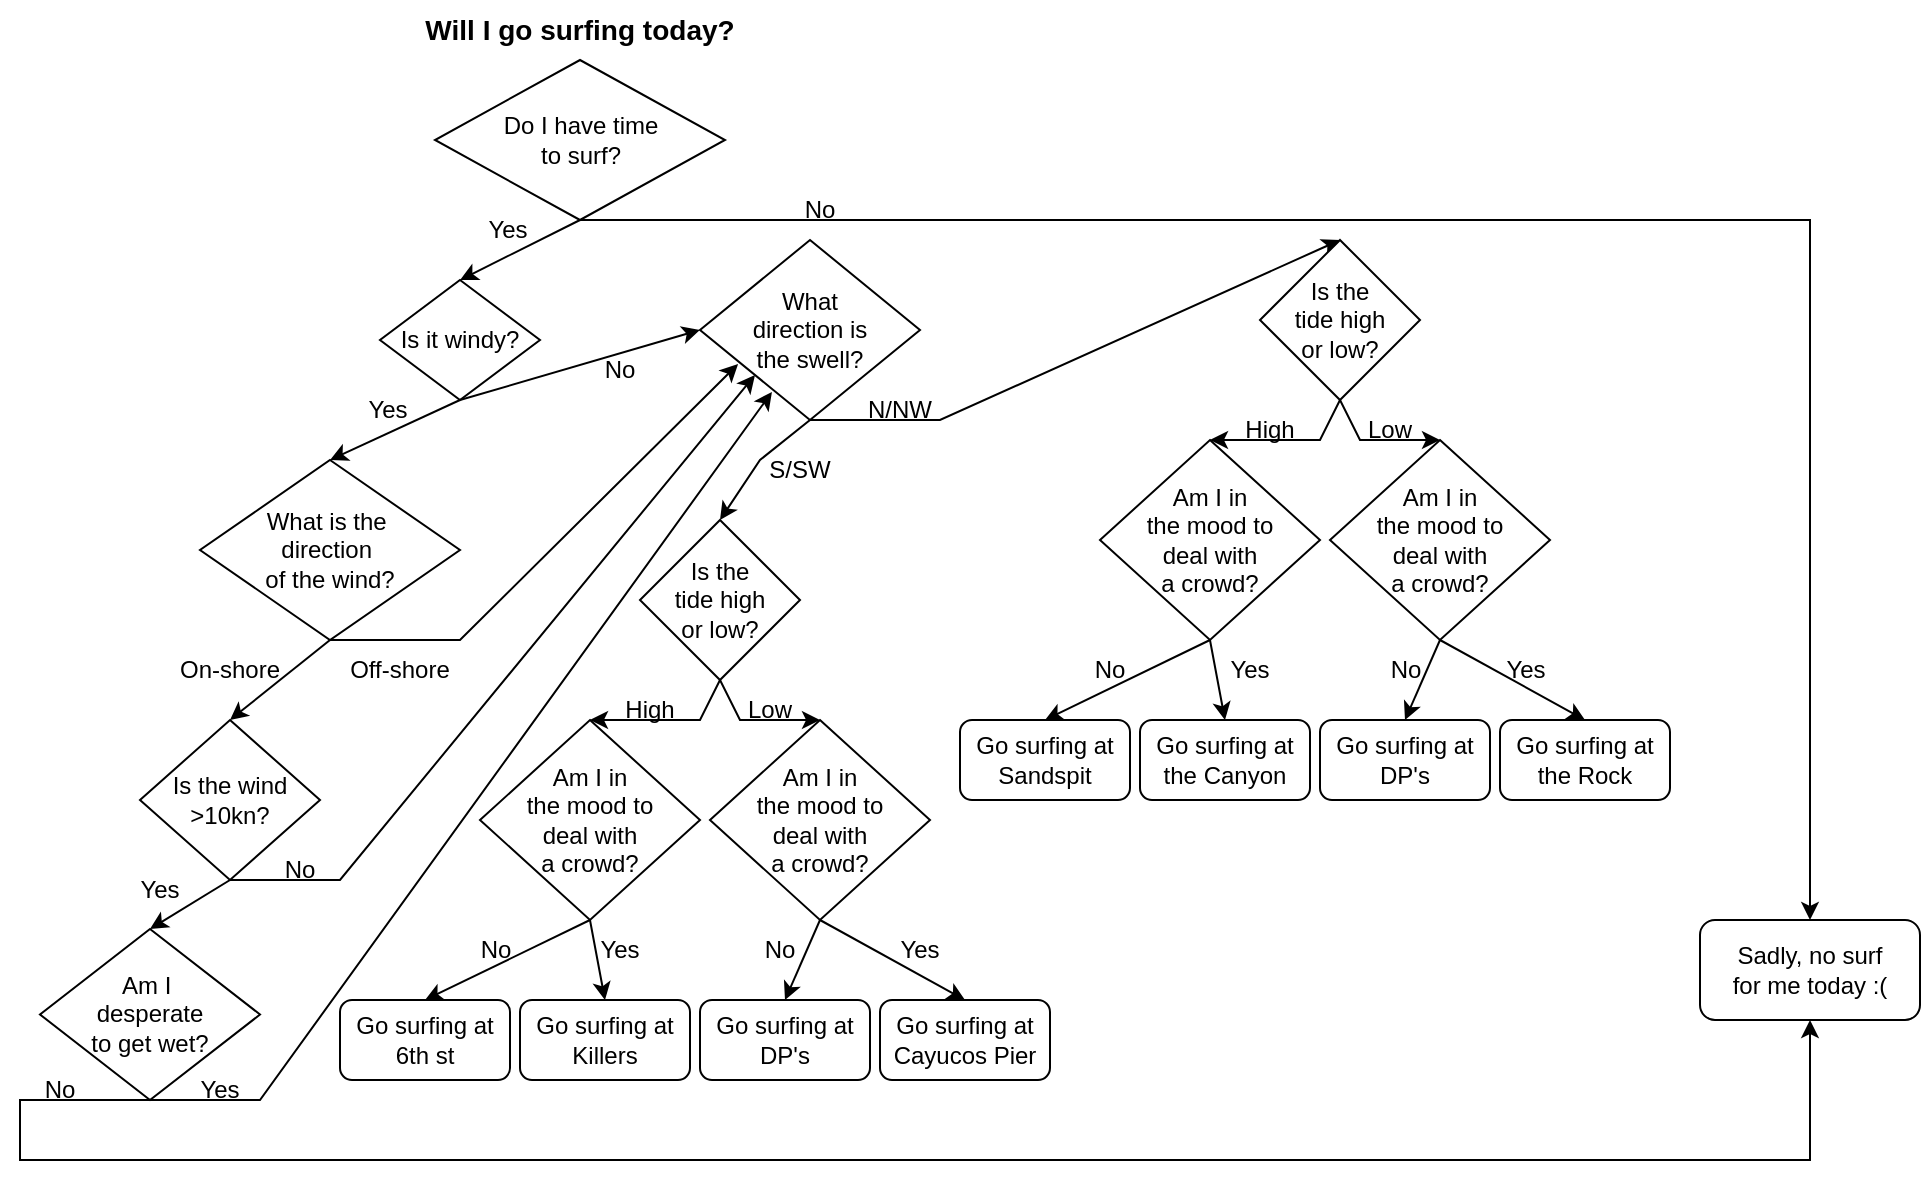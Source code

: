 <mxfile version="26.0.11">
  <diagram id="C5RBs43oDa-KdzZeNtuy" name="Page-1">
    <mxGraphModel dx="1122" dy="724" grid="1" gridSize="10" guides="1" tooltips="1" connect="1" arrows="1" fold="1" page="1" pageScale="1" pageWidth="827" pageHeight="1169" math="0" shadow="0">
      <root>
        <mxCell id="WIyWlLk6GJQsqaUBKTNV-0" />
        <mxCell id="WIyWlLk6GJQsqaUBKTNV-1" parent="WIyWlLk6GJQsqaUBKTNV-0" />
        <mxCell id="Hk6aXKgqM1rwUAdcVz1X-2" value="Do I have time&lt;div&gt;to surf?&lt;/div&gt;" style="rhombus;whiteSpace=wrap;html=1;" vertex="1" parent="WIyWlLk6GJQsqaUBKTNV-1">
          <mxGeometry x="347.5" y="150" width="145" height="80" as="geometry" />
        </mxCell>
        <mxCell id="Hk6aXKgqM1rwUAdcVz1X-6" value="" style="endArrow=classic;html=1;rounded=0;entryX=0.5;entryY=0;entryDx=0;entryDy=0;exitX=0.5;exitY=1;exitDx=0;exitDy=0;" edge="1" parent="WIyWlLk6GJQsqaUBKTNV-1" source="Hk6aXKgqM1rwUAdcVz1X-2" target="Hk6aXKgqM1rwUAdcVz1X-12">
          <mxGeometry width="50" height="50" relative="1" as="geometry">
            <mxPoint x="420" y="230" as="sourcePoint" />
            <mxPoint x="480" y="260" as="targetPoint" />
            <Array as="points">
              <mxPoint x="1035" y="230" />
            </Array>
          </mxGeometry>
        </mxCell>
        <mxCell id="Hk6aXKgqM1rwUAdcVz1X-7" value="" style="endArrow=classic;html=1;rounded=0;entryX=0.5;entryY=0;entryDx=0;entryDy=0;" edge="1" parent="WIyWlLk6GJQsqaUBKTNV-1" target="Hk6aXKgqM1rwUAdcVz1X-14">
          <mxGeometry width="50" height="50" relative="1" as="geometry">
            <mxPoint x="420" y="230" as="sourcePoint" />
            <mxPoint x="360" y="260" as="targetPoint" />
          </mxGeometry>
        </mxCell>
        <mxCell id="Hk6aXKgqM1rwUAdcVz1X-9" value="No" style="text;html=1;align=center;verticalAlign=middle;whiteSpace=wrap;rounded=0;" vertex="1" parent="WIyWlLk6GJQsqaUBKTNV-1">
          <mxGeometry x="510" y="210" width="60" height="30" as="geometry" />
        </mxCell>
        <mxCell id="Hk6aXKgqM1rwUAdcVz1X-10" value="Yes" style="text;html=1;align=center;verticalAlign=middle;whiteSpace=wrap;rounded=0;" vertex="1" parent="WIyWlLk6GJQsqaUBKTNV-1">
          <mxGeometry x="354" y="220" width="60" height="30" as="geometry" />
        </mxCell>
        <mxCell id="Hk6aXKgqM1rwUAdcVz1X-11" value="&lt;b&gt;&lt;font style=&quot;font-size: 14px;&quot;&gt;Will I go surfing today?&lt;/font&gt;&lt;/b&gt;" style="text;html=1;align=center;verticalAlign=middle;whiteSpace=wrap;rounded=0;" vertex="1" parent="WIyWlLk6GJQsqaUBKTNV-1">
          <mxGeometry x="340" y="120" width="160" height="30" as="geometry" />
        </mxCell>
        <mxCell id="Hk6aXKgqM1rwUAdcVz1X-12" value="Sadly, no surf&lt;div&gt;for me today :(&lt;/div&gt;" style="rounded=1;whiteSpace=wrap;html=1;" vertex="1" parent="WIyWlLk6GJQsqaUBKTNV-1">
          <mxGeometry x="980" y="580" width="110" height="50" as="geometry" />
        </mxCell>
        <mxCell id="Hk6aXKgqM1rwUAdcVz1X-14" value="Is it windy?" style="rhombus;whiteSpace=wrap;html=1;" vertex="1" parent="WIyWlLk6GJQsqaUBKTNV-1">
          <mxGeometry x="320" y="260" width="80" height="60" as="geometry" />
        </mxCell>
        <mxCell id="Hk6aXKgqM1rwUAdcVz1X-16" value="" style="endArrow=classic;html=1;rounded=0;entryX=0.5;entryY=0;entryDx=0;entryDy=0;" edge="1" parent="WIyWlLk6GJQsqaUBKTNV-1" target="Hk6aXKgqM1rwUAdcVz1X-20">
          <mxGeometry width="50" height="50" relative="1" as="geometry">
            <mxPoint x="360" y="320" as="sourcePoint" />
            <mxPoint x="330" y="350" as="targetPoint" />
          </mxGeometry>
        </mxCell>
        <mxCell id="Hk6aXKgqM1rwUAdcVz1X-17" value="Yes" style="text;html=1;align=center;verticalAlign=middle;whiteSpace=wrap;rounded=0;" vertex="1" parent="WIyWlLk6GJQsqaUBKTNV-1">
          <mxGeometry x="294" y="310" width="60" height="30" as="geometry" />
        </mxCell>
        <mxCell id="Hk6aXKgqM1rwUAdcVz1X-19" value="No" style="text;html=1;align=center;verticalAlign=middle;whiteSpace=wrap;rounded=0;" vertex="1" parent="WIyWlLk6GJQsqaUBKTNV-1">
          <mxGeometry x="410" y="290" width="60" height="30" as="geometry" />
        </mxCell>
        <mxCell id="Hk6aXKgqM1rwUAdcVz1X-20" value="What is the&amp;nbsp;&lt;div&gt;direction&amp;nbsp;&lt;div&gt;of the wind?&lt;/div&gt;&lt;/div&gt;" style="rhombus;whiteSpace=wrap;html=1;" vertex="1" parent="WIyWlLk6GJQsqaUBKTNV-1">
          <mxGeometry x="230" y="350" width="130" height="90" as="geometry" />
        </mxCell>
        <mxCell id="Hk6aXKgqM1rwUAdcVz1X-24" value="" style="endArrow=classic;html=1;rounded=0;exitX=0.5;exitY=1;exitDx=0;exitDy=0;entryX=0.5;entryY=0;entryDx=0;entryDy=0;" edge="1" parent="WIyWlLk6GJQsqaUBKTNV-1" source="Hk6aXKgqM1rwUAdcVz1X-20" target="Hk6aXKgqM1rwUAdcVz1X-29">
          <mxGeometry width="50" height="50" relative="1" as="geometry">
            <mxPoint x="260" y="450" as="sourcePoint" />
            <mxPoint x="250" y="480" as="targetPoint" />
          </mxGeometry>
        </mxCell>
        <mxCell id="Hk6aXKgqM1rwUAdcVz1X-25" value="" style="endArrow=classic;html=1;rounded=0;exitX=0.5;exitY=1;exitDx=0;exitDy=0;entryX=0.173;entryY=0.689;entryDx=0;entryDy=0;entryPerimeter=0;" edge="1" parent="WIyWlLk6GJQsqaUBKTNV-1" source="Hk6aXKgqM1rwUAdcVz1X-20" target="Hk6aXKgqM1rwUAdcVz1X-40">
          <mxGeometry width="50" height="50" relative="1" as="geometry">
            <mxPoint x="310" y="490" as="sourcePoint" />
            <mxPoint x="410" y="390" as="targetPoint" />
            <Array as="points">
              <mxPoint x="360" y="440" />
            </Array>
          </mxGeometry>
        </mxCell>
        <mxCell id="Hk6aXKgqM1rwUAdcVz1X-26" value="Off-shore" style="text;html=1;align=center;verticalAlign=middle;whiteSpace=wrap;rounded=0;" vertex="1" parent="WIyWlLk6GJQsqaUBKTNV-1">
          <mxGeometry x="300" y="440" width="60" height="30" as="geometry" />
        </mxCell>
        <mxCell id="Hk6aXKgqM1rwUAdcVz1X-28" value="On-shore" style="text;html=1;align=center;verticalAlign=middle;whiteSpace=wrap;rounded=0;" vertex="1" parent="WIyWlLk6GJQsqaUBKTNV-1">
          <mxGeometry x="215" y="440" width="60" height="30" as="geometry" />
        </mxCell>
        <mxCell id="Hk6aXKgqM1rwUAdcVz1X-29" value="Is the wind&lt;div&gt;&amp;gt;10kn?&lt;/div&gt;" style="rhombus;whiteSpace=wrap;html=1;" vertex="1" parent="WIyWlLk6GJQsqaUBKTNV-1">
          <mxGeometry x="200" y="480" width="90" height="80" as="geometry" />
        </mxCell>
        <mxCell id="Hk6aXKgqM1rwUAdcVz1X-31" value="" style="endArrow=classic;html=1;rounded=0;exitX=0.5;exitY=1;exitDx=0;exitDy=0;entryX=0.5;entryY=0;entryDx=0;entryDy=0;" edge="1" parent="WIyWlLk6GJQsqaUBKTNV-1" source="Hk6aXKgqM1rwUAdcVz1X-29" target="Hk6aXKgqM1rwUAdcVz1X-34">
          <mxGeometry width="50" height="50" relative="1" as="geometry">
            <mxPoint x="240" y="560" as="sourcePoint" />
            <mxPoint x="210" y="590" as="targetPoint" />
          </mxGeometry>
        </mxCell>
        <mxCell id="Hk6aXKgqM1rwUAdcVz1X-33" value="" style="endArrow=classic;html=1;rounded=0;exitX=0.5;exitY=1;exitDx=0;exitDy=0;entryX=0;entryY=1;entryDx=0;entryDy=0;" edge="1" parent="WIyWlLk6GJQsqaUBKTNV-1" source="Hk6aXKgqM1rwUAdcVz1X-29" target="Hk6aXKgqM1rwUAdcVz1X-40">
          <mxGeometry width="50" height="50" relative="1" as="geometry">
            <mxPoint x="382.98" y="547.99" as="sourcePoint" />
            <mxPoint x="440" y="430" as="targetPoint" />
            <Array as="points">
              <mxPoint x="300" y="560" />
            </Array>
          </mxGeometry>
        </mxCell>
        <mxCell id="Hk6aXKgqM1rwUAdcVz1X-34" value="Am I&amp;nbsp;&lt;div&gt;desperate&lt;div&gt;to get wet?&lt;/div&gt;&lt;/div&gt;" style="rhombus;whiteSpace=wrap;html=1;" vertex="1" parent="WIyWlLk6GJQsqaUBKTNV-1">
          <mxGeometry x="150" y="584.5" width="110" height="85.5" as="geometry" />
        </mxCell>
        <mxCell id="Hk6aXKgqM1rwUAdcVz1X-35" value="" style="endArrow=classic;html=1;rounded=0;exitX=0.5;exitY=1;exitDx=0;exitDy=0;entryX=0.5;entryY=1;entryDx=0;entryDy=0;" edge="1" parent="WIyWlLk6GJQsqaUBKTNV-1" source="Hk6aXKgqM1rwUAdcVz1X-34" target="Hk6aXKgqM1rwUAdcVz1X-12">
          <mxGeometry width="50" height="50" relative="1" as="geometry">
            <mxPoint x="210" y="670" as="sourcePoint" />
            <mxPoint x="750" y="740" as="targetPoint" />
            <Array as="points">
              <mxPoint x="140" y="670" />
              <mxPoint x="140" y="700" />
              <mxPoint x="550" y="700" />
              <mxPoint x="1035" y="700" />
            </Array>
          </mxGeometry>
        </mxCell>
        <mxCell id="Hk6aXKgqM1rwUAdcVz1X-36" value="" style="endArrow=classic;html=1;rounded=0;exitX=0.5;exitY=1;exitDx=0;exitDy=0;entryX=0.327;entryY=0.844;entryDx=0;entryDy=0;entryPerimeter=0;" edge="1" parent="WIyWlLk6GJQsqaUBKTNV-1" source="Hk6aXKgqM1rwUAdcVz1X-34" target="Hk6aXKgqM1rwUAdcVz1X-40">
          <mxGeometry width="50" height="50" relative="1" as="geometry">
            <mxPoint x="235" y="690" as="sourcePoint" />
            <mxPoint x="360" y="660" as="targetPoint" />
            <Array as="points">
              <mxPoint x="260" y="670" />
            </Array>
          </mxGeometry>
        </mxCell>
        <mxCell id="Hk6aXKgqM1rwUAdcVz1X-37" value="No" style="text;html=1;align=center;verticalAlign=middle;whiteSpace=wrap;rounded=0;" vertex="1" parent="WIyWlLk6GJQsqaUBKTNV-1">
          <mxGeometry x="130" y="650" width="60" height="30" as="geometry" />
        </mxCell>
        <mxCell id="Hk6aXKgqM1rwUAdcVz1X-40" value="What&lt;div&gt;direction is&lt;/div&gt;&lt;div&gt;the swell?&lt;/div&gt;" style="rhombus;whiteSpace=wrap;html=1;" vertex="1" parent="WIyWlLk6GJQsqaUBKTNV-1">
          <mxGeometry x="480" y="240" width="110" height="90" as="geometry" />
        </mxCell>
        <mxCell id="Hk6aXKgqM1rwUAdcVz1X-41" value="" style="endArrow=classic;html=1;rounded=0;exitX=0.5;exitY=1;exitDx=0;exitDy=0;entryX=0;entryY=0.5;entryDx=0;entryDy=0;" edge="1" parent="WIyWlLk6GJQsqaUBKTNV-1" source="Hk6aXKgqM1rwUAdcVz1X-14" target="Hk6aXKgqM1rwUAdcVz1X-40">
          <mxGeometry width="50" height="50" relative="1" as="geometry">
            <mxPoint x="370" y="370" as="sourcePoint" />
            <mxPoint x="420" y="320" as="targetPoint" />
          </mxGeometry>
        </mxCell>
        <mxCell id="Hk6aXKgqM1rwUAdcVz1X-42" value="Yes" style="text;html=1;align=center;verticalAlign=middle;whiteSpace=wrap;rounded=0;" vertex="1" parent="WIyWlLk6GJQsqaUBKTNV-1">
          <mxGeometry x="180" y="550" width="60" height="30" as="geometry" />
        </mxCell>
        <mxCell id="Hk6aXKgqM1rwUAdcVz1X-43" value="No" style="text;html=1;align=center;verticalAlign=middle;whiteSpace=wrap;rounded=0;" vertex="1" parent="WIyWlLk6GJQsqaUBKTNV-1">
          <mxGeometry x="250" y="540" width="60" height="30" as="geometry" />
        </mxCell>
        <mxCell id="Hk6aXKgqM1rwUAdcVz1X-44" value="Yes" style="text;html=1;align=center;verticalAlign=middle;whiteSpace=wrap;rounded=0;" vertex="1" parent="WIyWlLk6GJQsqaUBKTNV-1">
          <mxGeometry x="210" y="650" width="60" height="30" as="geometry" />
        </mxCell>
        <mxCell id="Hk6aXKgqM1rwUAdcVz1X-47" value="" style="endArrow=classic;html=1;rounded=0;exitX=0.5;exitY=1;exitDx=0;exitDy=0;entryX=0.5;entryY=0;entryDx=0;entryDy=0;" edge="1" parent="WIyWlLk6GJQsqaUBKTNV-1" source="Hk6aXKgqM1rwUAdcVz1X-40" target="Hk6aXKgqM1rwUAdcVz1X-52">
          <mxGeometry width="50" height="50" relative="1" as="geometry">
            <mxPoint x="510" y="350" as="sourcePoint" />
            <mxPoint x="620" y="370" as="targetPoint" />
            <Array as="points">
              <mxPoint x="600" y="330" />
            </Array>
          </mxGeometry>
        </mxCell>
        <mxCell id="Hk6aXKgqM1rwUAdcVz1X-48" value="" style="endArrow=classic;html=1;rounded=0;exitX=0.5;exitY=1;exitDx=0;exitDy=0;entryX=0.5;entryY=0;entryDx=0;entryDy=0;" edge="1" parent="WIyWlLk6GJQsqaUBKTNV-1" source="Hk6aXKgqM1rwUAdcVz1X-40" target="Hk6aXKgqM1rwUAdcVz1X-51">
          <mxGeometry width="50" height="50" relative="1" as="geometry">
            <mxPoint x="440" y="480" as="sourcePoint" />
            <mxPoint x="500" y="400" as="targetPoint" />
            <Array as="points">
              <mxPoint x="510" y="350" />
            </Array>
          </mxGeometry>
        </mxCell>
        <mxCell id="Hk6aXKgqM1rwUAdcVz1X-49" value="S/SW" style="text;html=1;align=center;verticalAlign=middle;whiteSpace=wrap;rounded=0;" vertex="1" parent="WIyWlLk6GJQsqaUBKTNV-1">
          <mxGeometry x="500" y="340" width="60" height="30" as="geometry" />
        </mxCell>
        <mxCell id="Hk6aXKgqM1rwUAdcVz1X-50" value="N/NW" style="text;html=1;align=center;verticalAlign=middle;whiteSpace=wrap;rounded=0;" vertex="1" parent="WIyWlLk6GJQsqaUBKTNV-1">
          <mxGeometry x="550" y="310" width="60" height="30" as="geometry" />
        </mxCell>
        <mxCell id="Hk6aXKgqM1rwUAdcVz1X-51" value="Is the&lt;div&gt;tide high&lt;/div&gt;&lt;div&gt;or low?&lt;/div&gt;" style="rhombus;whiteSpace=wrap;html=1;" vertex="1" parent="WIyWlLk6GJQsqaUBKTNV-1">
          <mxGeometry x="450" y="380" width="80" height="80" as="geometry" />
        </mxCell>
        <mxCell id="Hk6aXKgqM1rwUAdcVz1X-52" value="Is the&lt;div&gt;tide high&lt;/div&gt;&lt;div&gt;or low?&lt;/div&gt;" style="rhombus;whiteSpace=wrap;html=1;" vertex="1" parent="WIyWlLk6GJQsqaUBKTNV-1">
          <mxGeometry x="760" y="240" width="80" height="80" as="geometry" />
        </mxCell>
        <mxCell id="Hk6aXKgqM1rwUAdcVz1X-53" value="" style="endArrow=classic;html=1;rounded=0;exitX=0.5;exitY=1;exitDx=0;exitDy=0;entryX=0.5;entryY=0;entryDx=0;entryDy=0;" edge="1" parent="WIyWlLk6GJQsqaUBKTNV-1" source="Hk6aXKgqM1rwUAdcVz1X-51" target="Hk6aXKgqM1rwUAdcVz1X-55">
          <mxGeometry width="50" height="50" relative="1" as="geometry">
            <mxPoint x="490" y="460" as="sourcePoint" />
            <mxPoint x="440" y="500" as="targetPoint" />
            <Array as="points">
              <mxPoint x="480" y="480" />
            </Array>
          </mxGeometry>
        </mxCell>
        <mxCell id="Hk6aXKgqM1rwUAdcVz1X-54" value="" style="endArrow=classic;html=1;rounded=0;exitX=0.5;exitY=1;exitDx=0;exitDy=0;entryX=0.5;entryY=0;entryDx=0;entryDy=0;" edge="1" parent="WIyWlLk6GJQsqaUBKTNV-1" source="Hk6aXKgqM1rwUAdcVz1X-51" target="Hk6aXKgqM1rwUAdcVz1X-57">
          <mxGeometry width="50" height="50" relative="1" as="geometry">
            <mxPoint x="540" y="480" as="sourcePoint" />
            <mxPoint x="540" y="480" as="targetPoint" />
            <Array as="points">
              <mxPoint x="500" y="480" />
            </Array>
          </mxGeometry>
        </mxCell>
        <mxCell id="Hk6aXKgqM1rwUAdcVz1X-55" value="Am I in&lt;div&gt;the mood to&lt;/div&gt;&lt;div&gt;deal with&lt;/div&gt;&lt;div&gt;a crowd?&lt;/div&gt;" style="rhombus;whiteSpace=wrap;html=1;" vertex="1" parent="WIyWlLk6GJQsqaUBKTNV-1">
          <mxGeometry x="370" y="480" width="110" height="100" as="geometry" />
        </mxCell>
        <mxCell id="Hk6aXKgqM1rwUAdcVz1X-57" value="Am I in&lt;div&gt;the mood to&lt;/div&gt;&lt;div&gt;deal with&lt;/div&gt;&lt;div&gt;a crowd?&lt;/div&gt;" style="rhombus;whiteSpace=wrap;html=1;" vertex="1" parent="WIyWlLk6GJQsqaUBKTNV-1">
          <mxGeometry x="485" y="480" width="110" height="100" as="geometry" />
        </mxCell>
        <mxCell id="Hk6aXKgqM1rwUAdcVz1X-58" value="High" style="text;html=1;align=center;verticalAlign=middle;whiteSpace=wrap;rounded=0;" vertex="1" parent="WIyWlLk6GJQsqaUBKTNV-1">
          <mxGeometry x="425" y="460" width="60" height="30" as="geometry" />
        </mxCell>
        <mxCell id="Hk6aXKgqM1rwUAdcVz1X-59" value="Low" style="text;html=1;align=center;verticalAlign=middle;whiteSpace=wrap;rounded=0;" vertex="1" parent="WIyWlLk6GJQsqaUBKTNV-1">
          <mxGeometry x="485" y="460" width="60" height="30" as="geometry" />
        </mxCell>
        <mxCell id="Hk6aXKgqM1rwUAdcVz1X-60" value="" style="endArrow=classic;html=1;rounded=0;exitX=0.5;exitY=1;exitDx=0;exitDy=0;entryX=0.5;entryY=0;entryDx=0;entryDy=0;" edge="1" parent="WIyWlLk6GJQsqaUBKTNV-1" source="Hk6aXKgqM1rwUAdcVz1X-55" target="Hk6aXKgqM1rwUAdcVz1X-62">
          <mxGeometry width="50" height="50" relative="1" as="geometry">
            <mxPoint x="425" y="580" as="sourcePoint" />
            <mxPoint x="375" y="610" as="targetPoint" />
          </mxGeometry>
        </mxCell>
        <mxCell id="Hk6aXKgqM1rwUAdcVz1X-61" value="" style="endArrow=classic;html=1;rounded=0;exitX=0.5;exitY=1;exitDx=0;exitDy=0;entryX=0.5;entryY=0;entryDx=0;entryDy=0;" edge="1" parent="WIyWlLk6GJQsqaUBKTNV-1" source="Hk6aXKgqM1rwUAdcVz1X-55" target="Hk6aXKgqM1rwUAdcVz1X-63">
          <mxGeometry width="50" height="50" relative="1" as="geometry">
            <mxPoint x="492.5" y="590" as="sourcePoint" />
            <mxPoint x="470" y="610" as="targetPoint" />
          </mxGeometry>
        </mxCell>
        <mxCell id="Hk6aXKgqM1rwUAdcVz1X-62" value="Go surfing at&lt;div&gt;6th&amp;nbsp;&lt;span style=&quot;background-color: transparent; color: light-dark(rgb(0, 0, 0), rgb(255, 255, 255));&quot;&gt;st&lt;/span&gt;&lt;/div&gt;" style="rounded=1;whiteSpace=wrap;html=1;" vertex="1" parent="WIyWlLk6GJQsqaUBKTNV-1">
          <mxGeometry x="300" y="620" width="85" height="40" as="geometry" />
        </mxCell>
        <mxCell id="Hk6aXKgqM1rwUAdcVz1X-63" value="Go surfing at&lt;div&gt;Killers&lt;/div&gt;" style="rounded=1;whiteSpace=wrap;html=1;" vertex="1" parent="WIyWlLk6GJQsqaUBKTNV-1">
          <mxGeometry x="390" y="620" width="85" height="40" as="geometry" />
        </mxCell>
        <mxCell id="Hk6aXKgqM1rwUAdcVz1X-65" value="Go surfing at&lt;div&gt;DP&#39;s&lt;/div&gt;" style="rounded=1;whiteSpace=wrap;html=1;" vertex="1" parent="WIyWlLk6GJQsqaUBKTNV-1">
          <mxGeometry x="480" y="620" width="85" height="40" as="geometry" />
        </mxCell>
        <mxCell id="Hk6aXKgqM1rwUAdcVz1X-66" value="Go surfing at&lt;div&gt;Cayucos Pier&lt;/div&gt;" style="rounded=1;whiteSpace=wrap;html=1;" vertex="1" parent="WIyWlLk6GJQsqaUBKTNV-1">
          <mxGeometry x="570" y="620" width="85" height="40" as="geometry" />
        </mxCell>
        <mxCell id="Hk6aXKgqM1rwUAdcVz1X-67" value="" style="endArrow=classic;html=1;rounded=0;exitX=0.5;exitY=1;exitDx=0;exitDy=0;entryX=0.5;entryY=0;entryDx=0;entryDy=0;" edge="1" parent="WIyWlLk6GJQsqaUBKTNV-1" source="Hk6aXKgqM1rwUAdcVz1X-57" target="Hk6aXKgqM1rwUAdcVz1X-65">
          <mxGeometry width="50" height="50" relative="1" as="geometry">
            <mxPoint x="540" y="610" as="sourcePoint" />
            <mxPoint x="590" y="560" as="targetPoint" />
          </mxGeometry>
        </mxCell>
        <mxCell id="Hk6aXKgqM1rwUAdcVz1X-68" value="" style="endArrow=classic;html=1;rounded=0;exitX=0.5;exitY=1;exitDx=0;exitDy=0;entryX=0.5;entryY=0;entryDx=0;entryDy=0;" edge="1" parent="WIyWlLk6GJQsqaUBKTNV-1" source="Hk6aXKgqM1rwUAdcVz1X-57" target="Hk6aXKgqM1rwUAdcVz1X-66">
          <mxGeometry width="50" height="50" relative="1" as="geometry">
            <mxPoint x="642" y="565" as="sourcePoint" />
            <mxPoint x="560" y="605" as="targetPoint" />
          </mxGeometry>
        </mxCell>
        <mxCell id="Hk6aXKgqM1rwUAdcVz1X-94" value="Am I in&lt;div&gt;the mood to&lt;/div&gt;&lt;div&gt;deal with&lt;/div&gt;&lt;div&gt;a crowd?&lt;/div&gt;" style="rhombus;whiteSpace=wrap;html=1;" vertex="1" parent="WIyWlLk6GJQsqaUBKTNV-1">
          <mxGeometry x="680" y="340" width="110" height="100" as="geometry" />
        </mxCell>
        <mxCell id="Hk6aXKgqM1rwUAdcVz1X-95" value="Am I in&lt;div&gt;the mood to&lt;/div&gt;&lt;div&gt;deal with&lt;/div&gt;&lt;div&gt;a crowd?&lt;/div&gt;" style="rhombus;whiteSpace=wrap;html=1;" vertex="1" parent="WIyWlLk6GJQsqaUBKTNV-1">
          <mxGeometry x="795" y="340" width="110" height="100" as="geometry" />
        </mxCell>
        <mxCell id="Hk6aXKgqM1rwUAdcVz1X-96" value="High" style="text;html=1;align=center;verticalAlign=middle;whiteSpace=wrap;rounded=0;" vertex="1" parent="WIyWlLk6GJQsqaUBKTNV-1">
          <mxGeometry x="735" y="320" width="60" height="30" as="geometry" />
        </mxCell>
        <mxCell id="Hk6aXKgqM1rwUAdcVz1X-97" value="Low" style="text;html=1;align=center;verticalAlign=middle;whiteSpace=wrap;rounded=0;" vertex="1" parent="WIyWlLk6GJQsqaUBKTNV-1">
          <mxGeometry x="795" y="320" width="60" height="30" as="geometry" />
        </mxCell>
        <mxCell id="Hk6aXKgqM1rwUAdcVz1X-98" value="" style="endArrow=classic;html=1;rounded=0;exitX=0.5;exitY=1;exitDx=0;exitDy=0;entryX=0.5;entryY=0;entryDx=0;entryDy=0;" edge="1" parent="WIyWlLk6GJQsqaUBKTNV-1" source="Hk6aXKgqM1rwUAdcVz1X-94" target="Hk6aXKgqM1rwUAdcVz1X-100">
          <mxGeometry width="50" height="50" relative="1" as="geometry">
            <mxPoint x="735" y="440" as="sourcePoint" />
            <mxPoint x="685" y="470" as="targetPoint" />
          </mxGeometry>
        </mxCell>
        <mxCell id="Hk6aXKgqM1rwUAdcVz1X-99" value="" style="endArrow=classic;html=1;rounded=0;exitX=0.5;exitY=1;exitDx=0;exitDy=0;entryX=0.5;entryY=0;entryDx=0;entryDy=0;" edge="1" parent="WIyWlLk6GJQsqaUBKTNV-1" source="Hk6aXKgqM1rwUAdcVz1X-94" target="Hk6aXKgqM1rwUAdcVz1X-101">
          <mxGeometry width="50" height="50" relative="1" as="geometry">
            <mxPoint x="802.5" y="450" as="sourcePoint" />
            <mxPoint x="780" y="470" as="targetPoint" />
          </mxGeometry>
        </mxCell>
        <mxCell id="Hk6aXKgqM1rwUAdcVz1X-100" value="Go surfing at&lt;div&gt;Sandspit&lt;/div&gt;" style="rounded=1;whiteSpace=wrap;html=1;" vertex="1" parent="WIyWlLk6GJQsqaUBKTNV-1">
          <mxGeometry x="610" y="480" width="85" height="40" as="geometry" />
        </mxCell>
        <mxCell id="Hk6aXKgqM1rwUAdcVz1X-101" value="Go surfing at&lt;div&gt;the Canyon&lt;/div&gt;" style="rounded=1;whiteSpace=wrap;html=1;" vertex="1" parent="WIyWlLk6GJQsqaUBKTNV-1">
          <mxGeometry x="700" y="480" width="85" height="40" as="geometry" />
        </mxCell>
        <mxCell id="Hk6aXKgqM1rwUAdcVz1X-102" value="Go surfing at&lt;div&gt;DP&#39;s&lt;/div&gt;" style="rounded=1;whiteSpace=wrap;html=1;" vertex="1" parent="WIyWlLk6GJQsqaUBKTNV-1">
          <mxGeometry x="790" y="480" width="85" height="40" as="geometry" />
        </mxCell>
        <mxCell id="Hk6aXKgqM1rwUAdcVz1X-103" value="Go surfing at&lt;div&gt;the Rock&lt;/div&gt;" style="rounded=1;whiteSpace=wrap;html=1;" vertex="1" parent="WIyWlLk6GJQsqaUBKTNV-1">
          <mxGeometry x="880" y="480" width="85" height="40" as="geometry" />
        </mxCell>
        <mxCell id="Hk6aXKgqM1rwUAdcVz1X-104" value="" style="endArrow=classic;html=1;rounded=0;exitX=0.5;exitY=1;exitDx=0;exitDy=0;entryX=0.5;entryY=0;entryDx=0;entryDy=0;" edge="1" parent="WIyWlLk6GJQsqaUBKTNV-1" source="Hk6aXKgqM1rwUAdcVz1X-95" target="Hk6aXKgqM1rwUAdcVz1X-102">
          <mxGeometry width="50" height="50" relative="1" as="geometry">
            <mxPoint x="850" y="470" as="sourcePoint" />
            <mxPoint x="900" y="420" as="targetPoint" />
          </mxGeometry>
        </mxCell>
        <mxCell id="Hk6aXKgqM1rwUAdcVz1X-105" value="" style="endArrow=classic;html=1;rounded=0;exitX=0.5;exitY=1;exitDx=0;exitDy=0;entryX=0.5;entryY=0;entryDx=0;entryDy=0;" edge="1" parent="WIyWlLk6GJQsqaUBKTNV-1" source="Hk6aXKgqM1rwUAdcVz1X-95" target="Hk6aXKgqM1rwUAdcVz1X-103">
          <mxGeometry width="50" height="50" relative="1" as="geometry">
            <mxPoint x="952" y="425" as="sourcePoint" />
            <mxPoint x="870" y="465" as="targetPoint" />
          </mxGeometry>
        </mxCell>
        <mxCell id="Hk6aXKgqM1rwUAdcVz1X-106" value="" style="endArrow=classic;html=1;rounded=0;entryX=0.5;entryY=0;entryDx=0;entryDy=0;exitX=0.5;exitY=1;exitDx=0;exitDy=0;" edge="1" parent="WIyWlLk6GJQsqaUBKTNV-1" source="Hk6aXKgqM1rwUAdcVz1X-52" target="Hk6aXKgqM1rwUAdcVz1X-94">
          <mxGeometry width="50" height="50" relative="1" as="geometry">
            <mxPoint x="805" y="320" as="sourcePoint" />
            <mxPoint x="790" y="340" as="targetPoint" />
            <Array as="points">
              <mxPoint x="790" y="340" />
            </Array>
          </mxGeometry>
        </mxCell>
        <mxCell id="Hk6aXKgqM1rwUAdcVz1X-107" value="" style="endArrow=classic;html=1;rounded=0;exitX=0.5;exitY=1;exitDx=0;exitDy=0;" edge="1" parent="WIyWlLk6GJQsqaUBKTNV-1" source="Hk6aXKgqM1rwUAdcVz1X-52">
          <mxGeometry width="50" height="50" relative="1" as="geometry">
            <mxPoint x="800" y="320" as="sourcePoint" />
            <mxPoint x="850" y="340" as="targetPoint" />
            <Array as="points">
              <mxPoint x="810" y="340" />
            </Array>
          </mxGeometry>
        </mxCell>
        <mxCell id="Hk6aXKgqM1rwUAdcVz1X-108" value="No" style="text;html=1;align=center;verticalAlign=middle;whiteSpace=wrap;rounded=0;" vertex="1" parent="WIyWlLk6GJQsqaUBKTNV-1">
          <mxGeometry x="655" y="440" width="60" height="30" as="geometry" />
        </mxCell>
        <mxCell id="Hk6aXKgqM1rwUAdcVz1X-109" value="No" style="text;html=1;align=center;verticalAlign=middle;whiteSpace=wrap;rounded=0;" vertex="1" parent="WIyWlLk6GJQsqaUBKTNV-1">
          <mxGeometry x="802.5" y="440" width="60" height="30" as="geometry" />
        </mxCell>
        <mxCell id="Hk6aXKgqM1rwUAdcVz1X-110" value="No" style="text;html=1;align=center;verticalAlign=middle;whiteSpace=wrap;rounded=0;" vertex="1" parent="WIyWlLk6GJQsqaUBKTNV-1">
          <mxGeometry x="490" y="580" width="60" height="30" as="geometry" />
        </mxCell>
        <mxCell id="Hk6aXKgqM1rwUAdcVz1X-111" value="No" style="text;html=1;align=center;verticalAlign=middle;whiteSpace=wrap;rounded=0;" vertex="1" parent="WIyWlLk6GJQsqaUBKTNV-1">
          <mxGeometry x="347.5" y="580" width="60" height="30" as="geometry" />
        </mxCell>
        <mxCell id="Hk6aXKgqM1rwUAdcVz1X-112" value="Yes" style="text;html=1;align=center;verticalAlign=middle;whiteSpace=wrap;rounded=0;" vertex="1" parent="WIyWlLk6GJQsqaUBKTNV-1">
          <mxGeometry x="725" y="440" width="60" height="30" as="geometry" />
        </mxCell>
        <mxCell id="Hk6aXKgqM1rwUAdcVz1X-113" value="Yes" style="text;html=1;align=center;verticalAlign=middle;whiteSpace=wrap;rounded=0;" vertex="1" parent="WIyWlLk6GJQsqaUBKTNV-1">
          <mxGeometry x="862.5" y="440" width="60" height="30" as="geometry" />
        </mxCell>
        <mxCell id="Hk6aXKgqM1rwUAdcVz1X-114" value="Yes" style="text;html=1;align=center;verticalAlign=middle;whiteSpace=wrap;rounded=0;" vertex="1" parent="WIyWlLk6GJQsqaUBKTNV-1">
          <mxGeometry x="560" y="580" width="60" height="30" as="geometry" />
        </mxCell>
        <mxCell id="Hk6aXKgqM1rwUAdcVz1X-115" value="Yes" style="text;html=1;align=center;verticalAlign=middle;whiteSpace=wrap;rounded=0;" vertex="1" parent="WIyWlLk6GJQsqaUBKTNV-1">
          <mxGeometry x="410" y="580" width="60" height="30" as="geometry" />
        </mxCell>
      </root>
    </mxGraphModel>
  </diagram>
</mxfile>
